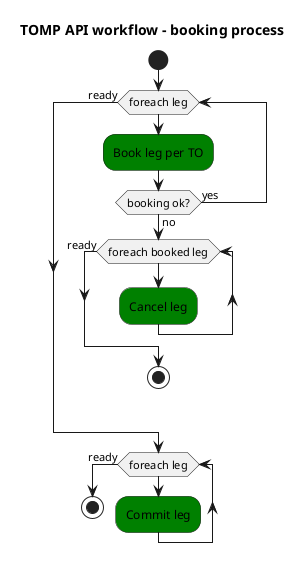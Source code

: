 @startuml

title TOMP API workflow - booking process

start

while (foreach leg)
  #green:Book leg per TO;
  if (booking ok?) then (yes)
  else (no)
    while (foreach booked leg)
      #green:Cancel leg;
    end while (ready)
    stop;
  endif
end while (ready)

while (foreach leg)
  #green:Commit leg;
end while  (ready)

stop

@enduml